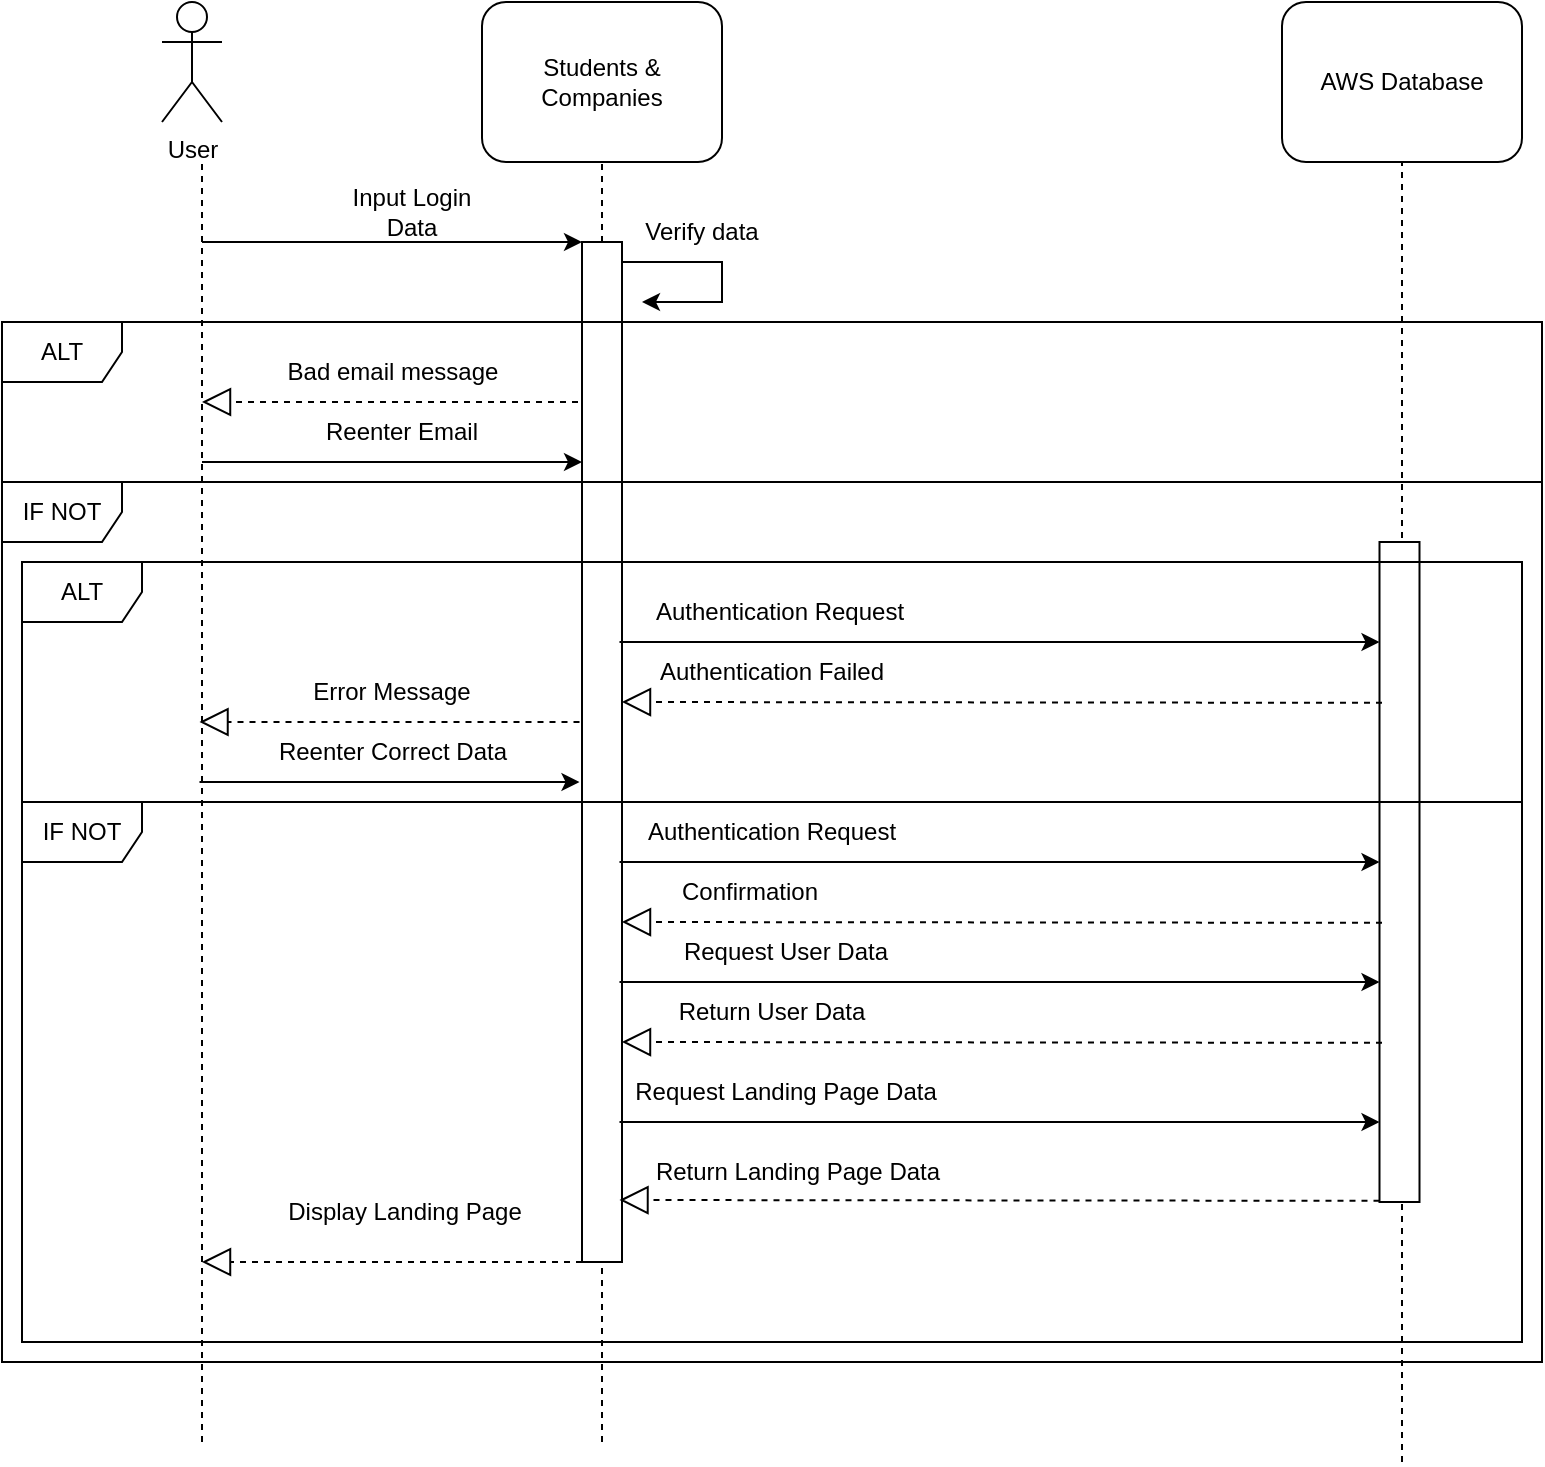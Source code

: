 <mxfile version="25.0.3">
  <diagram name="Page-1" id="13e1069c-82ec-6db2-03f1-153e76fe0fe0">
    <mxGraphModel dx="1936" dy="445" grid="1" gridSize="10" guides="1" tooltips="1" connect="1" arrows="1" fold="1" page="1" pageScale="1" pageWidth="1100" pageHeight="850" background="none" math="0" shadow="0">
      <root>
        <mxCell id="0" />
        <mxCell id="1" parent="0" />
        <mxCell id="ln-Szk9AGflIyGVg6pl5-1" value="&lt;div&gt;User&lt;/div&gt;" style="shape=umlActor;verticalLabelPosition=bottom;verticalAlign=top;html=1;outlineConnect=0;" parent="1" vertex="1">
          <mxGeometry x="40" y="20" width="30" height="60" as="geometry" />
        </mxCell>
        <mxCell id="ln-Szk9AGflIyGVg6pl5-2" value="&lt;div&gt;Students &amp;amp; Companies&lt;/div&gt;" style="rounded=1;whiteSpace=wrap;html=1;" parent="1" vertex="1">
          <mxGeometry x="200" y="20" width="120" height="80" as="geometry" />
        </mxCell>
        <mxCell id="ln-Szk9AGflIyGVg6pl5-4" value="AWS Database" style="rounded=1;whiteSpace=wrap;html=1;" parent="1" vertex="1">
          <mxGeometry x="600" y="20" width="120" height="80" as="geometry" />
        </mxCell>
        <mxCell id="ln-Szk9AGflIyGVg6pl5-5" value="" style="endArrow=none;dashed=1;html=1;rounded=0;" parent="1" edge="1">
          <mxGeometry width="50" height="50" relative="1" as="geometry">
            <mxPoint x="60" y="740" as="sourcePoint" />
            <mxPoint x="60" y="100" as="targetPoint" />
          </mxGeometry>
        </mxCell>
        <mxCell id="ln-Szk9AGflIyGVg6pl5-8" value="" style="endArrow=none;dashed=1;html=1;rounded=0;entryX=0.5;entryY=1;entryDx=0;entryDy=0;" parent="1" target="ln-Szk9AGflIyGVg6pl5-4" edge="1">
          <mxGeometry width="50" height="50" relative="1" as="geometry">
            <mxPoint x="660" y="750" as="sourcePoint" />
            <mxPoint x="659" y="210" as="targetPoint" />
          </mxGeometry>
        </mxCell>
        <mxCell id="ln-Szk9AGflIyGVg6pl5-10" value="" style="endArrow=none;dashed=1;html=1;rounded=0;entryX=0.5;entryY=1;entryDx=0;entryDy=0;" parent="1" target="ln-Szk9AGflIyGVg6pl5-2" edge="1">
          <mxGeometry width="50" height="50" relative="1" as="geometry">
            <mxPoint x="260" y="740" as="sourcePoint" />
            <mxPoint x="260" y="250" as="targetPoint" />
          </mxGeometry>
        </mxCell>
        <mxCell id="ln-Szk9AGflIyGVg6pl5-18" value="" style="endArrow=classic;html=1;rounded=0;entryX=0;entryY=0;entryDx=0;entryDy=0;" parent="1" target="ln-Szk9AGflIyGVg6pl5-20" edge="1">
          <mxGeometry width="50" height="50" relative="1" as="geometry">
            <mxPoint x="60" y="140" as="sourcePoint" />
            <mxPoint x="210" y="160" as="targetPoint" />
          </mxGeometry>
        </mxCell>
        <mxCell id="ln-Szk9AGflIyGVg6pl5-19" value="Input Login Data" style="text;html=1;align=center;verticalAlign=middle;whiteSpace=wrap;rounded=0;" parent="1" vertex="1">
          <mxGeometry x="120" y="110" width="90" height="30" as="geometry" />
        </mxCell>
        <mxCell id="ln-Szk9AGflIyGVg6pl5-21" value="" style="endArrow=classic;html=1;rounded=0;" parent="1" edge="1">
          <mxGeometry width="50" height="50" relative="1" as="geometry">
            <mxPoint x="270" y="150" as="sourcePoint" />
            <mxPoint x="280" y="170" as="targetPoint" />
            <Array as="points">
              <mxPoint x="320" y="150" />
              <mxPoint x="320" y="170" />
            </Array>
          </mxGeometry>
        </mxCell>
        <mxCell id="ln-Szk9AGflIyGVg6pl5-22" value="Verify data" style="text;html=1;align=center;verticalAlign=middle;whiteSpace=wrap;rounded=0;" parent="1" vertex="1">
          <mxGeometry x="280" y="120" width="60" height="30" as="geometry" />
        </mxCell>
        <mxCell id="ln-Szk9AGflIyGVg6pl5-26" value="" style="endArrow=block;dashed=1;endFill=0;endSize=12;html=1;rounded=0;" parent="1" edge="1">
          <mxGeometry width="160" relative="1" as="geometry">
            <mxPoint x="260" y="220" as="sourcePoint" />
            <mxPoint x="60" y="220" as="targetPoint" />
          </mxGeometry>
        </mxCell>
        <mxCell id="ln-Szk9AGflIyGVg6pl5-27" value="Bad email message" style="text;html=1;align=center;verticalAlign=middle;whiteSpace=wrap;rounded=0;" parent="1" vertex="1">
          <mxGeometry x="97.5" y="190" width="115" height="30" as="geometry" />
        </mxCell>
        <mxCell id="ln-Szk9AGflIyGVg6pl5-28" value="" style="endArrow=classic;html=1;rounded=0;entryX=0;entryY=0;entryDx=0;entryDy=0;" parent="1" edge="1">
          <mxGeometry width="50" height="50" relative="1" as="geometry">
            <mxPoint x="60" y="250" as="sourcePoint" />
            <mxPoint x="250" y="250" as="targetPoint" />
          </mxGeometry>
        </mxCell>
        <mxCell id="ln-Szk9AGflIyGVg6pl5-29" value="Reenter Email" style="text;html=1;align=center;verticalAlign=middle;whiteSpace=wrap;rounded=0;" parent="1" vertex="1">
          <mxGeometry x="120" y="220" width="80" height="30" as="geometry" />
        </mxCell>
        <mxCell id="ln-Szk9AGflIyGVg6pl5-20" value="" style="rounded=0;whiteSpace=wrap;html=1;" parent="1" vertex="1">
          <mxGeometry x="250" y="140" width="20" height="510" as="geometry" />
        </mxCell>
        <mxCell id="ln-Szk9AGflIyGVg6pl5-54" value="" style="rounded=0;whiteSpace=wrap;html=1;" parent="1" vertex="1">
          <mxGeometry x="648.75" y="290" width="20" height="330" as="geometry" />
        </mxCell>
        <mxCell id="ln-Szk9AGflIyGVg6pl5-59" value="" style="endArrow=classic;html=1;rounded=0;entryX=0;entryY=0;entryDx=0;entryDy=0;" parent="1" edge="1">
          <mxGeometry width="50" height="50" relative="1" as="geometry">
            <mxPoint x="268.75" y="580" as="sourcePoint" />
            <mxPoint x="648.75" y="580" as="targetPoint" />
          </mxGeometry>
        </mxCell>
        <mxCell id="ln-Szk9AGflIyGVg6pl5-60" value="Return User Data" style="text;html=1;align=center;verticalAlign=middle;whiteSpace=wrap;rounded=0;" parent="1" vertex="1">
          <mxGeometry x="266.88" y="510" width="156.25" height="30" as="geometry" />
        </mxCell>
        <mxCell id="ln-Szk9AGflIyGVg6pl5-61" value="" style="endArrow=block;dashed=1;endFill=0;endSize=12;html=1;rounded=0;" parent="1" edge="1">
          <mxGeometry width="160" relative="1" as="geometry">
            <mxPoint x="648.75" y="619.41" as="sourcePoint" />
            <mxPoint x="268.75" y="619" as="targetPoint" />
          </mxGeometry>
        </mxCell>
        <mxCell id="ln-Szk9AGflIyGVg6pl5-62" value="Request Landing Page Data" style="text;html=1;align=center;verticalAlign=middle;whiteSpace=wrap;rounded=0;" parent="1" vertex="1">
          <mxGeometry x="273.75" y="550" width="156.25" height="30" as="geometry" />
        </mxCell>
        <mxCell id="ln-Szk9AGflIyGVg6pl5-63" value="" style="endArrow=block;dashed=1;endFill=0;endSize=12;html=1;rounded=0;" parent="1" edge="1">
          <mxGeometry width="160" relative="1" as="geometry">
            <mxPoint x="250" y="650" as="sourcePoint" />
            <mxPoint x="60" y="650" as="targetPoint" />
          </mxGeometry>
        </mxCell>
        <mxCell id="ln-Szk9AGflIyGVg6pl5-64" value="Display Landing Page" style="text;html=1;align=center;verticalAlign=middle;whiteSpace=wrap;rounded=0;" parent="1" vertex="1">
          <mxGeometry x="98.75" y="610" width="125" height="30" as="geometry" />
        </mxCell>
        <mxCell id="ln-Szk9AGflIyGVg6pl5-65" value="ALT" style="shape=umlFrame;whiteSpace=wrap;html=1;pointerEvents=0;" parent="1" vertex="1">
          <mxGeometry x="-40" y="180" width="770" height="80" as="geometry" />
        </mxCell>
        <mxCell id="ln-Szk9AGflIyGVg6pl5-68" value="IF NOT" style="shape=umlFrame;whiteSpace=wrap;html=1;pointerEvents=0;" parent="1" vertex="1">
          <mxGeometry x="-40" y="260" width="770" height="440" as="geometry" />
        </mxCell>
        <mxCell id="ln-Szk9AGflIyGVg6pl5-72" value="" style="endArrow=classic;html=1;rounded=0;entryX=0;entryY=0;entryDx=0;entryDy=0;" parent="1" edge="1">
          <mxGeometry width="50" height="50" relative="1" as="geometry">
            <mxPoint x="58.75" y="410" as="sourcePoint" />
            <mxPoint x="248.75" y="410" as="targetPoint" />
          </mxGeometry>
        </mxCell>
        <mxCell id="ln-Szk9AGflIyGVg6pl5-73" value="Reenter Correct Data" style="text;html=1;align=center;verticalAlign=middle;whiteSpace=wrap;rounded=0;" parent="1" vertex="1">
          <mxGeometry x="92.5" y="380" width="125" height="30" as="geometry" />
        </mxCell>
        <mxCell id="ln-Szk9AGflIyGVg6pl5-74" value="ALT" style="shape=umlFrame;whiteSpace=wrap;html=1;pointerEvents=0;" parent="1" vertex="1">
          <mxGeometry x="-30" y="300" width="750" height="120" as="geometry" />
        </mxCell>
        <mxCell id="ln-Szk9AGflIyGVg6pl5-75" value="IF NOT" style="shape=umlFrame;whiteSpace=wrap;html=1;pointerEvents=0;" parent="1" vertex="1">
          <mxGeometry x="-30" y="420" width="750" height="270" as="geometry" />
        </mxCell>
        <mxCell id="AzrbvuX2ZgRUmVUoGmSy-9" value="" style="endArrow=block;dashed=1;endFill=0;endSize=12;html=1;rounded=0;" edge="1" parent="1">
          <mxGeometry width="160" relative="1" as="geometry">
            <mxPoint x="248.75" y="380" as="sourcePoint" />
            <mxPoint x="58.75" y="380" as="targetPoint" />
          </mxGeometry>
        </mxCell>
        <mxCell id="AzrbvuX2ZgRUmVUoGmSy-11" value="" style="endArrow=classic;html=1;rounded=0;entryX=0;entryY=0;entryDx=0;entryDy=0;" edge="1" parent="1">
          <mxGeometry width="50" height="50" relative="1" as="geometry">
            <mxPoint x="268.75" y="340" as="sourcePoint" />
            <mxPoint x="648.75" y="340" as="targetPoint" />
          </mxGeometry>
        </mxCell>
        <mxCell id="AzrbvuX2ZgRUmVUoGmSy-12" value="Authentication Request" style="text;html=1;align=center;verticalAlign=middle;whiteSpace=wrap;rounded=0;" vertex="1" parent="1">
          <mxGeometry x="273.75" y="310" width="150" height="30" as="geometry" />
        </mxCell>
        <mxCell id="AzrbvuX2ZgRUmVUoGmSy-13" value="" style="endArrow=block;dashed=1;endFill=0;endSize=12;html=1;rounded=0;" edge="1" parent="1">
          <mxGeometry width="160" relative="1" as="geometry">
            <mxPoint x="650" y="370.41" as="sourcePoint" />
            <mxPoint x="270" y="370" as="targetPoint" />
          </mxGeometry>
        </mxCell>
        <mxCell id="AzrbvuX2ZgRUmVUoGmSy-14" value="Authentication Failed" style="text;html=1;align=center;verticalAlign=middle;whiteSpace=wrap;rounded=0;" vertex="1" parent="1">
          <mxGeometry x="270" y="340" width="150" height="30" as="geometry" />
        </mxCell>
        <mxCell id="AzrbvuX2ZgRUmVUoGmSy-15" value="Error Message" style="text;html=1;align=center;verticalAlign=middle;whiteSpace=wrap;rounded=0;" vertex="1" parent="1">
          <mxGeometry x="80" y="350" width="150" height="30" as="geometry" />
        </mxCell>
        <mxCell id="AzrbvuX2ZgRUmVUoGmSy-17" value="" style="endArrow=classic;html=1;rounded=0;entryX=0;entryY=0;entryDx=0;entryDy=0;" edge="1" parent="1">
          <mxGeometry width="50" height="50" relative="1" as="geometry">
            <mxPoint x="268.75" y="450" as="sourcePoint" />
            <mxPoint x="648.75" y="450" as="targetPoint" />
          </mxGeometry>
        </mxCell>
        <mxCell id="AzrbvuX2ZgRUmVUoGmSy-18" value="Authentication Request" style="text;html=1;align=center;verticalAlign=middle;whiteSpace=wrap;rounded=0;" vertex="1" parent="1">
          <mxGeometry x="270" y="420" width="150" height="30" as="geometry" />
        </mxCell>
        <mxCell id="AzrbvuX2ZgRUmVUoGmSy-19" value="" style="endArrow=block;dashed=1;endFill=0;endSize=12;html=1;rounded=0;" edge="1" parent="1">
          <mxGeometry width="160" relative="1" as="geometry">
            <mxPoint x="650" y="480.41" as="sourcePoint" />
            <mxPoint x="270" y="480" as="targetPoint" />
          </mxGeometry>
        </mxCell>
        <mxCell id="AzrbvuX2ZgRUmVUoGmSy-21" value="Confirmation" style="text;html=1;align=center;verticalAlign=middle;whiteSpace=wrap;rounded=0;" vertex="1" parent="1">
          <mxGeometry x="270" y="450" width="127.5" height="30" as="geometry" />
        </mxCell>
        <mxCell id="AzrbvuX2ZgRUmVUoGmSy-22" value="" style="endArrow=classic;html=1;rounded=0;entryX=0;entryY=0;entryDx=0;entryDy=0;" edge="1" parent="1">
          <mxGeometry width="50" height="50" relative="1" as="geometry">
            <mxPoint x="268.75" y="510" as="sourcePoint" />
            <mxPoint x="648.75" y="510" as="targetPoint" />
          </mxGeometry>
        </mxCell>
        <mxCell id="AzrbvuX2ZgRUmVUoGmSy-23" value="Request User Data" style="text;html=1;align=center;verticalAlign=middle;whiteSpace=wrap;rounded=0;" vertex="1" parent="1">
          <mxGeometry x="273.75" y="480" width="156.25" height="30" as="geometry" />
        </mxCell>
        <mxCell id="AzrbvuX2ZgRUmVUoGmSy-24" value="" style="endArrow=block;dashed=1;endFill=0;endSize=12;html=1;rounded=0;" edge="1" parent="1">
          <mxGeometry width="160" relative="1" as="geometry">
            <mxPoint x="650" y="540.41" as="sourcePoint" />
            <mxPoint x="270" y="540" as="targetPoint" />
          </mxGeometry>
        </mxCell>
        <mxCell id="AzrbvuX2ZgRUmVUoGmSy-28" value="Return Landing Page Data" style="text;html=1;align=center;verticalAlign=middle;whiteSpace=wrap;rounded=0;" vertex="1" parent="1">
          <mxGeometry x="280" y="590" width="156.25" height="30" as="geometry" />
        </mxCell>
      </root>
    </mxGraphModel>
  </diagram>
</mxfile>
